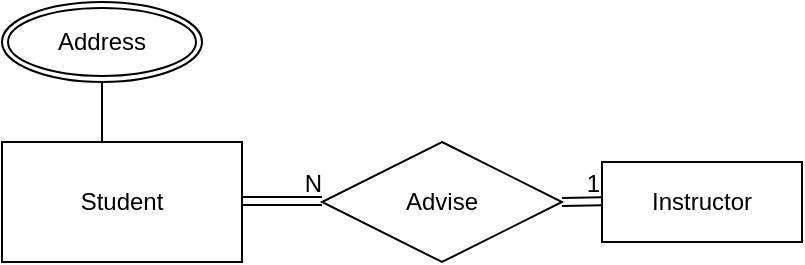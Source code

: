 <mxfile version="12.7.1" type="github">
  <diagram id="PK4ZrDCK0nvbMfZUI2dg" name="Page-1">
    <mxGraphModel dx="723" dy="378" grid="1" gridSize="10" guides="1" tooltips="1" connect="1" arrows="1" fold="1" page="1" pageScale="1" pageWidth="850" pageHeight="1100" math="0" shadow="0">
      <root>
        <mxCell id="0" />
        <mxCell id="1" parent="0" />
        <mxCell id="bxJ9wrxv5kn9V14nfCGP-1" value="Student" style="rounded=0;whiteSpace=wrap;html=1;" vertex="1" parent="1">
          <mxGeometry x="270" y="190" width="120" height="60" as="geometry" />
        </mxCell>
        <mxCell id="bxJ9wrxv5kn9V14nfCGP-3" value="Address" style="ellipse;shape=doubleEllipse;margin=3;whiteSpace=wrap;html=1;align=center;strokeColor=#000000;" vertex="1" parent="1">
          <mxGeometry x="270" y="120" width="100" height="40" as="geometry" />
        </mxCell>
        <mxCell id="bxJ9wrxv5kn9V14nfCGP-7" value="" style="endArrow=none;html=1;rounded=0;" edge="1" parent="1">
          <mxGeometry relative="1" as="geometry">
            <mxPoint x="320" y="160" as="sourcePoint" />
            <mxPoint x="320" y="190" as="targetPoint" />
          </mxGeometry>
        </mxCell>
        <mxCell id="bxJ9wrxv5kn9V14nfCGP-8" value="Advise" style="shape=rhombus;perimeter=rhombusPerimeter;whiteSpace=wrap;html=1;align=center;strokeColor=#000000;" vertex="1" parent="1">
          <mxGeometry x="430" y="190" width="120" height="60" as="geometry" />
        </mxCell>
        <mxCell id="bxJ9wrxv5kn9V14nfCGP-9" value="Instructor" style="whiteSpace=wrap;html=1;align=center;strokeColor=#000000;" vertex="1" parent="1">
          <mxGeometry x="570" y="200" width="100" height="40" as="geometry" />
        </mxCell>
        <mxCell id="bxJ9wrxv5kn9V14nfCGP-10" value="" style="shape=link;html=1;rounded=0;" edge="1" parent="1">
          <mxGeometry relative="1" as="geometry">
            <mxPoint x="390" y="219.5" as="sourcePoint" />
            <mxPoint x="430" y="219.5" as="targetPoint" />
          </mxGeometry>
        </mxCell>
        <mxCell id="bxJ9wrxv5kn9V14nfCGP-11" value="N" style="resizable=0;html=1;align=right;verticalAlign=bottom;" connectable="0" vertex="1" parent="bxJ9wrxv5kn9V14nfCGP-10">
          <mxGeometry x="1" relative="1" as="geometry" />
        </mxCell>
        <mxCell id="bxJ9wrxv5kn9V14nfCGP-13" value="" style="shape=link;html=1;rounded=0;" edge="1" parent="1">
          <mxGeometry relative="1" as="geometry">
            <mxPoint x="550" y="220" as="sourcePoint" />
            <mxPoint x="570" y="219.58" as="targetPoint" />
          </mxGeometry>
        </mxCell>
        <mxCell id="bxJ9wrxv5kn9V14nfCGP-14" value="1" style="resizable=0;html=1;align=right;verticalAlign=bottom;" connectable="0" vertex="1" parent="bxJ9wrxv5kn9V14nfCGP-13">
          <mxGeometry x="1" relative="1" as="geometry" />
        </mxCell>
      </root>
    </mxGraphModel>
  </diagram>
</mxfile>
